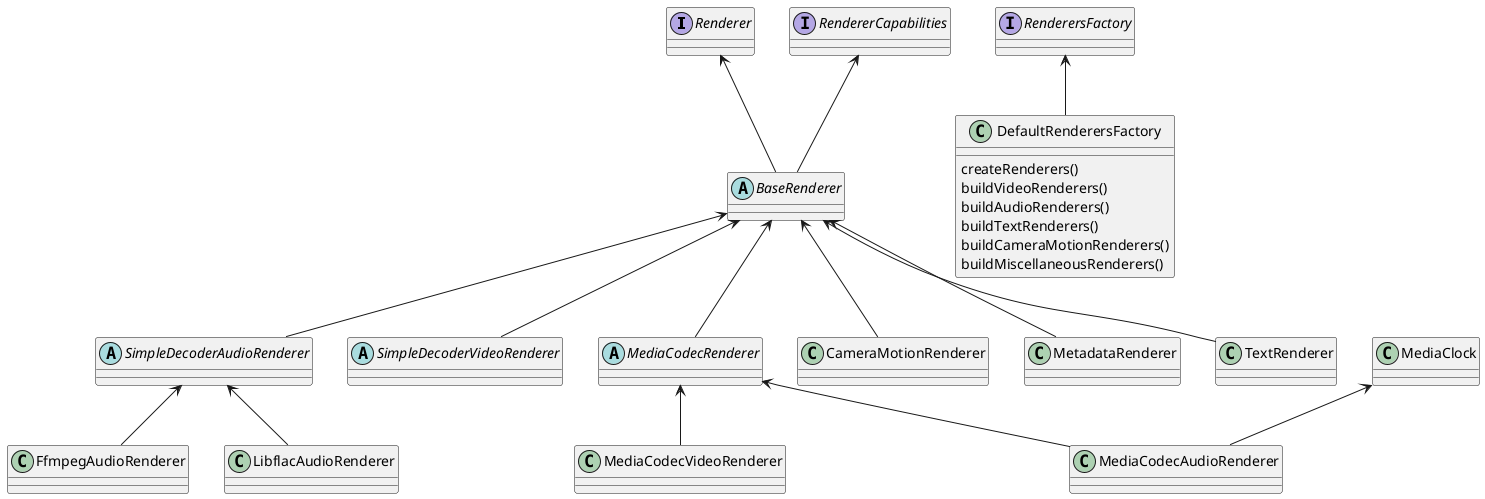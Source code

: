 
@startuml
'Renderer
interface Renderer
interface RendererCapabilities
interface RenderersFactory
abstract class BaseRenderer
abstract class SimpleDecoderAudioRenderer
abstract class SimpleDecoderVideoRenderer
abstract class MediaCodecRenderer
class CameraMotionRenderer
class FfmpegAudioRenderer
class MediaCodecAudioRenderer
class MediaCodecVideoRenderer
class MetadataRenderer
class TextRenderer
class DefaultRenderersFactory {
    createRenderers()
    buildVideoRenderers()
    buildAudioRenderers()
    buildTextRenderers()
    buildCameraMotionRenderers()
    buildMiscellaneousRenderers()
}

Renderer <-- BaseRenderer
RendererCapabilities <-- BaseRenderer
BaseRenderer <-- CameraMotionRenderer
BaseRenderer <-- SimpleDecoderAudioRenderer
SimpleDecoderAudioRenderer <--  FfmpegAudioRenderer
SimpleDecoderAudioRenderer <--  LibflacAudioRenderer
BaseRenderer <-- SimpleDecoderVideoRenderer
BaseRenderer <-- MediaCodecRenderer
MediaCodecRenderer <-- MediaCodecAudioRenderer
MediaClock <-- MediaCodecAudioRenderer
MediaCodecRenderer <-- MediaCodecVideoRenderer
BaseRenderer <-- MetadataRenderer
BaseRenderer <-- TextRenderer
RenderersFactory <-- DefaultRenderersFactory
@enduml